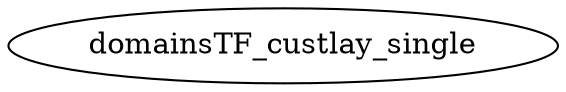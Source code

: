 /* Created by mdot for Matlab */
digraph m2html {

  domainsTF_custlay_single [URL="domainsTF_custlay_single.html"];
}